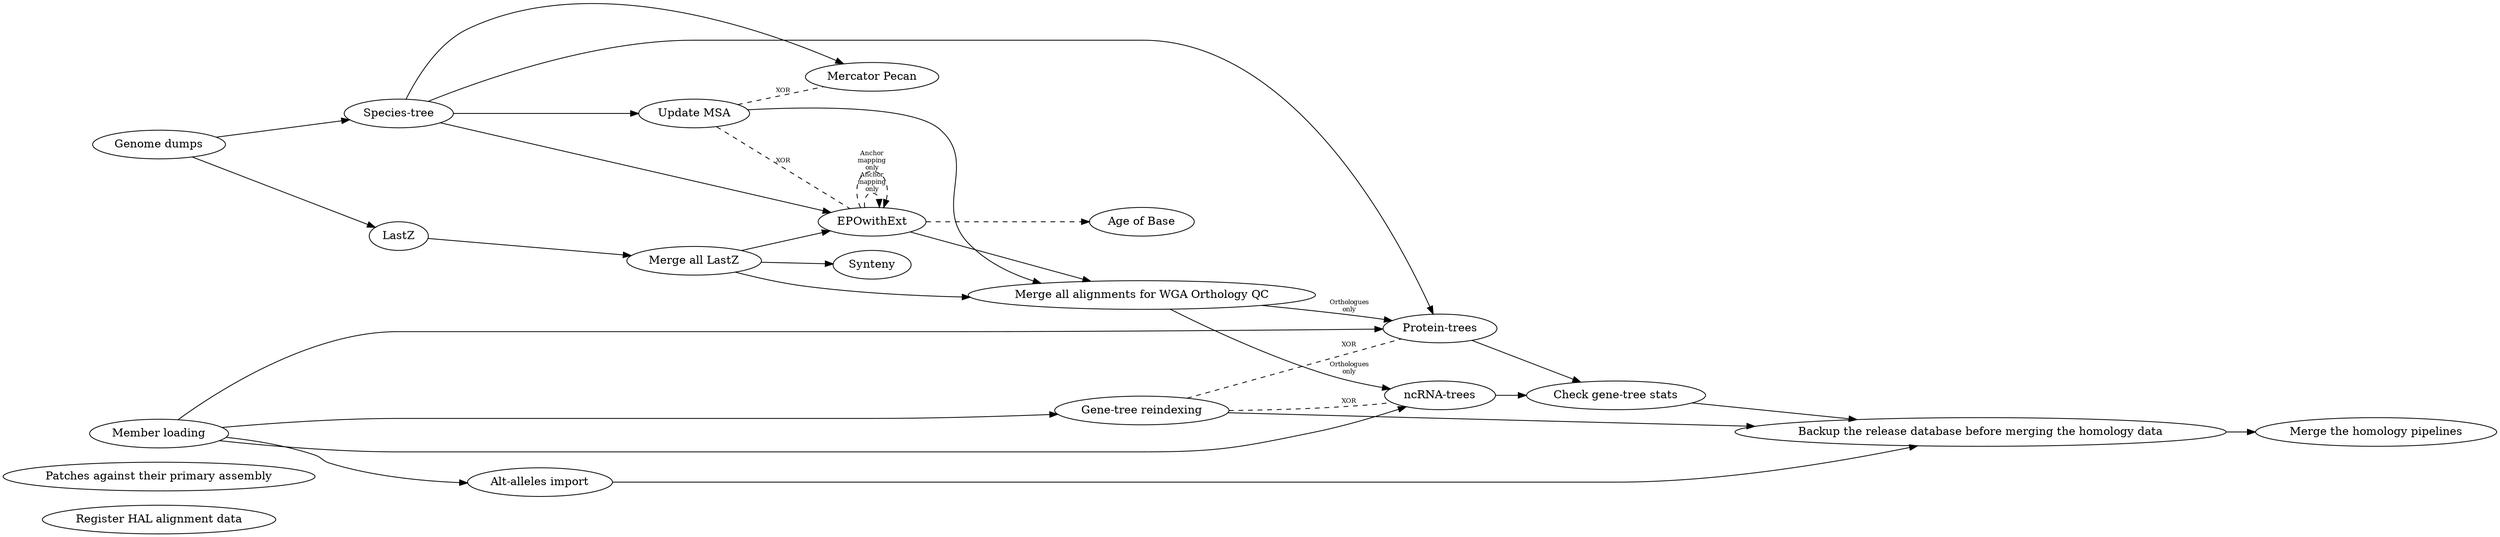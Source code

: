 digraph {
    rankdir=LR;  # Left-to-right graph instead of top-to-bottom
    "Register HAL alignment data";
    "Patches against their primary assembly";

    "Genome dumps" -> { "Species-tree", "LastZ" };
    "Species-tree" -> { "EPOwithExt", "Protein-trees", "Update MSA", "Mercator Pecan" };
    "Merge all LastZ" -> "EPOwithExt";
    "Member loading" -> { "Protein-trees", "ncRNA-trees", "Gene-tree reindexing", "Alt-alleles import" };
    {"Merge all LastZ", "EPOwithExt", "Update MSA"} -> "Merge all alignments for WGA Orthology QC";
    "Merge all alignments for WGA Orthology QC" -> "Protein-trees" [fontsize="8", label="Orthologues\nonly"];
    "Merge all alignments for WGA Orthology QC" -> "ncRNA-trees" [fontsize="8", label="Orthologues\nonly"];
    "LastZ" -> "Merge all LastZ" -> "Synteny";

    { "Protein-trees", "ncRNA-trees" } -> "Check gene-tree stats";
    { "Check gene-tree stats", "Gene-tree reindexing", "Alt-alleles import" } -> "Backup the release database before merging the homology data";
    "Backup the release database before merging the homology data" -> "Merge the homology pipelines";

    "Gene-tree reindexing" -> "ncRNA-trees" [style="dashed", dir=none, fontsize="8", label="XOR"];
    "Gene-tree reindexing" -> "Protein-trees" [style="dashed", dir=none, fontsize="8", label="XOR"];
    "EPOwithExt" -> "EPOwithExt" [style="dashed", fontsize="8", label="Anchor\nmapping\nonly", headport="Primates:e", tailport="Mammals:e"];
    "EPOwithExt" -> "EPOwithExt" [style="dashed", fontsize="8", label="Anchor\nmapping\nonly", headport="Pigs:e", tailport="Mammals:e"];
    "EPOwithExt" -> "Age of Base" [style="dashed", headport="Human:w", tailport="Mammals:e"];
    "Update MSA" -> "EPOwithExt" [style="dashed", dir=none, fontsize="8", label="XOR"];
    "Update MSA" -> "Mercator Pecan" [style="dashed", dir=none, fontsize="8", label="XOR"];

    // Helps laying out the graph
    {rank = same; "Genome dumps"; "Member loading"; }
}
